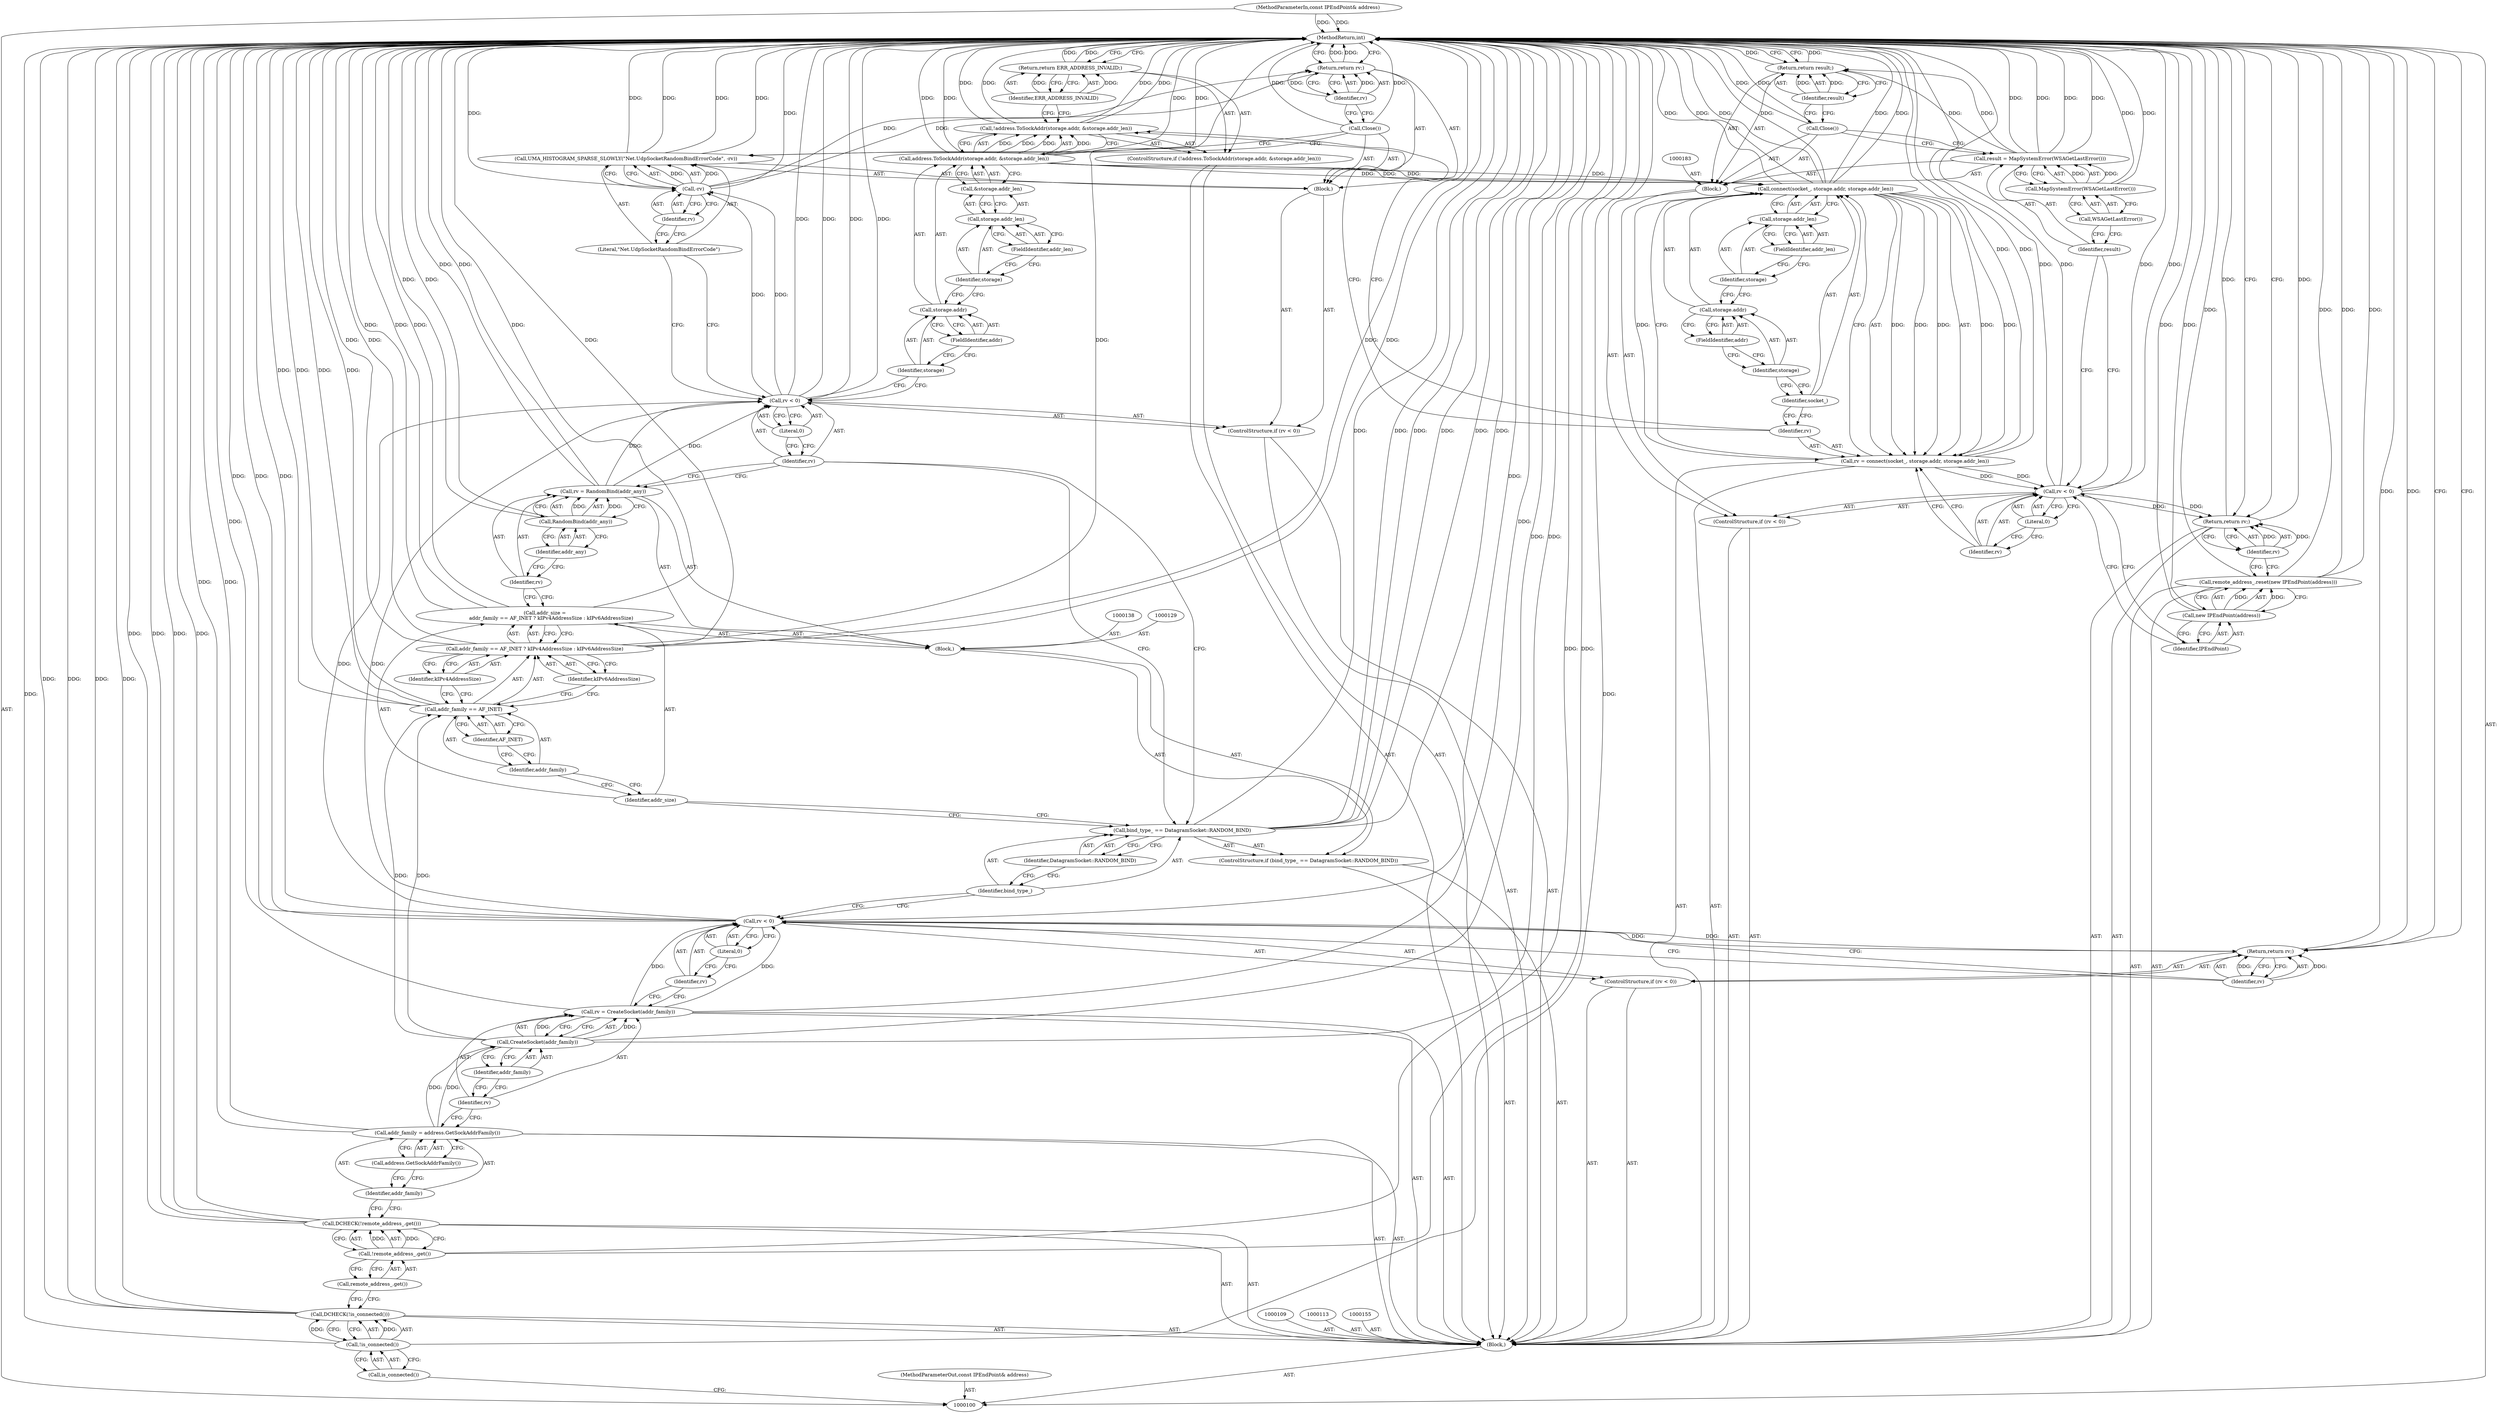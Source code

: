 digraph "0_Chrome_e68fafe04d29810cebe8d25554863b0cae4c1356_2" {
"1000196" [label="(MethodReturn,int)"];
"1000101" [label="(MethodParameterIn,const IPEndPoint& address)"];
"1000299" [label="(MethodParameterOut,const IPEndPoint& address)"];
"1000102" [label="(Block,)"];
"1000130" [label="(Call,addr_size =\n        addr_family == AF_INET ? kIPv4AddressSize : kIPv6AddressSize)"];
"1000131" [label="(Identifier,addr_size)"];
"1000135" [label="(Identifier,AF_INET)"];
"1000136" [label="(Identifier,kIPv4AddressSize)"];
"1000137" [label="(Identifier,kIPv6AddressSize)"];
"1000132" [label="(Call,addr_family == AF_INET ? kIPv4AddressSize : kIPv6AddressSize)"];
"1000133" [label="(Call,addr_family == AF_INET)"];
"1000134" [label="(Identifier,addr_family)"];
"1000128" [label="(Block,)"];
"1000142" [label="(Identifier,addr_any)"];
"1000139" [label="(Call,rv = RandomBind(addr_any))"];
"1000140" [label="(Identifier,rv)"];
"1000141" [label="(Call,RandomBind(addr_any))"];
"1000146" [label="(Literal,0)"];
"1000147" [label="(Block,)"];
"1000143" [label="(ControlStructure,if (rv < 0))"];
"1000144" [label="(Call,rv < 0)"];
"1000145" [label="(Identifier,rv)"];
"1000149" [label="(Literal,\"Net.UdpSocketRandomBindErrorCode\")"];
"1000148" [label="(Call,UMA_HISTOGRAM_SPARSE_SLOWLY(\"Net.UdpSocketRandomBindErrorCode\", -rv))"];
"1000150" [label="(Call,-rv)"];
"1000151" [label="(Identifier,rv)"];
"1000152" [label="(Call,Close())"];
"1000154" [label="(Identifier,rv)"];
"1000153" [label="(Return,return rv;)"];
"1000105" [label="(Call,is_connected())"];
"1000103" [label="(Call,DCHECK(!is_connected()))"];
"1000104" [label="(Call,!is_connected())"];
"1000156" [label="(ControlStructure,if (!address.ToSockAddr(storage.addr, &storage.addr_len)))"];
"1000159" [label="(Call,storage.addr)"];
"1000160" [label="(Identifier,storage)"];
"1000161" [label="(FieldIdentifier,addr)"];
"1000162" [label="(Call,&storage.addr_len)"];
"1000163" [label="(Call,storage.addr_len)"];
"1000164" [label="(Identifier,storage)"];
"1000165" [label="(FieldIdentifier,addr_len)"];
"1000157" [label="(Call,!address.ToSockAddr(storage.addr, &storage.addr_len))"];
"1000158" [label="(Call,address.ToSockAddr(storage.addr, &storage.addr_len))"];
"1000167" [label="(Identifier,ERR_ADDRESS_INVALID)"];
"1000166" [label="(Return,return ERR_ADDRESS_INVALID;)"];
"1000171" [label="(Identifier,socket_)"];
"1000168" [label="(Call,rv = connect(socket_, storage.addr, storage.addr_len))"];
"1000169" [label="(Identifier,rv)"];
"1000172" [label="(Call,storage.addr)"];
"1000173" [label="(Identifier,storage)"];
"1000174" [label="(FieldIdentifier,addr)"];
"1000175" [label="(Call,storage.addr_len)"];
"1000176" [label="(Identifier,storage)"];
"1000177" [label="(FieldIdentifier,addr_len)"];
"1000170" [label="(Call,connect(socket_, storage.addr, storage.addr_len))"];
"1000181" [label="(Literal,0)"];
"1000178" [label="(ControlStructure,if (rv < 0))"];
"1000179" [label="(Call,rv < 0)"];
"1000180" [label="(Identifier,rv)"];
"1000186" [label="(Call,MapSystemError(WSAGetLastError()))"];
"1000187" [label="(Call,WSAGetLastError())"];
"1000182" [label="(Block,)"];
"1000184" [label="(Call,result = MapSystemError(WSAGetLastError()))"];
"1000185" [label="(Identifier,result)"];
"1000188" [label="(Call,Close())"];
"1000108" [label="(Call,remote_address_.get())"];
"1000106" [label="(Call,DCHECK(!remote_address_.get()))"];
"1000107" [label="(Call,!remote_address_.get())"];
"1000190" [label="(Identifier,result)"];
"1000189" [label="(Return,return result;)"];
"1000191" [label="(Call,remote_address_.reset(new IPEndPoint(address)))"];
"1000192" [label="(Call,new IPEndPoint(address))"];
"1000193" [label="(Identifier,IPEndPoint)"];
"1000194" [label="(Return,return rv;)"];
"1000195" [label="(Identifier,rv)"];
"1000112" [label="(Call,address.GetSockAddrFamily())"];
"1000110" [label="(Call,addr_family = address.GetSockAddrFamily())"];
"1000111" [label="(Identifier,addr_family)"];
"1000116" [label="(Call,CreateSocket(addr_family))"];
"1000117" [label="(Identifier,addr_family)"];
"1000114" [label="(Call,rv = CreateSocket(addr_family))"];
"1000115" [label="(Identifier,rv)"];
"1000121" [label="(Literal,0)"];
"1000118" [label="(ControlStructure,if (rv < 0))"];
"1000119" [label="(Call,rv < 0)"];
"1000120" [label="(Identifier,rv)"];
"1000123" [label="(Identifier,rv)"];
"1000122" [label="(Return,return rv;)"];
"1000124" [label="(ControlStructure,if (bind_type_ == DatagramSocket::RANDOM_BIND))"];
"1000127" [label="(Identifier,DatagramSocket::RANDOM_BIND)"];
"1000125" [label="(Call,bind_type_ == DatagramSocket::RANDOM_BIND)"];
"1000126" [label="(Identifier,bind_type_)"];
"1000196" -> "1000100"  [label="AST: "];
"1000196" -> "1000122"  [label="CFG: "];
"1000196" -> "1000153"  [label="CFG: "];
"1000196" -> "1000166"  [label="CFG: "];
"1000196" -> "1000189"  [label="CFG: "];
"1000196" -> "1000194"  [label="CFG: "];
"1000153" -> "1000196"  [label="DDG: "];
"1000194" -> "1000196"  [label="DDG: "];
"1000125" -> "1000196"  [label="DDG: "];
"1000125" -> "1000196"  [label="DDG: "];
"1000125" -> "1000196"  [label="DDG: "];
"1000107" -> "1000196"  [label="DDG: "];
"1000184" -> "1000196"  [label="DDG: "];
"1000184" -> "1000196"  [label="DDG: "];
"1000157" -> "1000196"  [label="DDG: "];
"1000157" -> "1000196"  [label="DDG: "];
"1000104" -> "1000196"  [label="DDG: "];
"1000148" -> "1000196"  [label="DDG: "];
"1000148" -> "1000196"  [label="DDG: "];
"1000119" -> "1000196"  [label="DDG: "];
"1000119" -> "1000196"  [label="DDG: "];
"1000158" -> "1000196"  [label="DDG: "];
"1000158" -> "1000196"  [label="DDG: "];
"1000130" -> "1000196"  [label="DDG: "];
"1000130" -> "1000196"  [label="DDG: "];
"1000188" -> "1000196"  [label="DDG: "];
"1000116" -> "1000196"  [label="DDG: "];
"1000170" -> "1000196"  [label="DDG: "];
"1000170" -> "1000196"  [label="DDG: "];
"1000170" -> "1000196"  [label="DDG: "];
"1000186" -> "1000196"  [label="DDG: "];
"1000141" -> "1000196"  [label="DDG: "];
"1000106" -> "1000196"  [label="DDG: "];
"1000106" -> "1000196"  [label="DDG: "];
"1000150" -> "1000196"  [label="DDG: "];
"1000179" -> "1000196"  [label="DDG: "];
"1000179" -> "1000196"  [label="DDG: "];
"1000103" -> "1000196"  [label="DDG: "];
"1000103" -> "1000196"  [label="DDG: "];
"1000139" -> "1000196"  [label="DDG: "];
"1000152" -> "1000196"  [label="DDG: "];
"1000144" -> "1000196"  [label="DDG: "];
"1000144" -> "1000196"  [label="DDG: "];
"1000133" -> "1000196"  [label="DDG: "];
"1000133" -> "1000196"  [label="DDG: "];
"1000191" -> "1000196"  [label="DDG: "];
"1000191" -> "1000196"  [label="DDG: "];
"1000132" -> "1000196"  [label="DDG: "];
"1000132" -> "1000196"  [label="DDG: "];
"1000132" -> "1000196"  [label="DDG: "];
"1000110" -> "1000196"  [label="DDG: "];
"1000192" -> "1000196"  [label="DDG: "];
"1000101" -> "1000196"  [label="DDG: "];
"1000168" -> "1000196"  [label="DDG: "];
"1000114" -> "1000196"  [label="DDG: "];
"1000122" -> "1000196"  [label="DDG: "];
"1000166" -> "1000196"  [label="DDG: "];
"1000189" -> "1000196"  [label="DDG: "];
"1000101" -> "1000100"  [label="AST: "];
"1000101" -> "1000196"  [label="DDG: "];
"1000299" -> "1000100"  [label="AST: "];
"1000102" -> "1000100"  [label="AST: "];
"1000103" -> "1000102"  [label="AST: "];
"1000106" -> "1000102"  [label="AST: "];
"1000109" -> "1000102"  [label="AST: "];
"1000110" -> "1000102"  [label="AST: "];
"1000113" -> "1000102"  [label="AST: "];
"1000114" -> "1000102"  [label="AST: "];
"1000118" -> "1000102"  [label="AST: "];
"1000124" -> "1000102"  [label="AST: "];
"1000143" -> "1000102"  [label="AST: "];
"1000155" -> "1000102"  [label="AST: "];
"1000156" -> "1000102"  [label="AST: "];
"1000168" -> "1000102"  [label="AST: "];
"1000178" -> "1000102"  [label="AST: "];
"1000191" -> "1000102"  [label="AST: "];
"1000194" -> "1000102"  [label="AST: "];
"1000130" -> "1000128"  [label="AST: "];
"1000130" -> "1000132"  [label="CFG: "];
"1000131" -> "1000130"  [label="AST: "];
"1000132" -> "1000130"  [label="AST: "];
"1000140" -> "1000130"  [label="CFG: "];
"1000130" -> "1000196"  [label="DDG: "];
"1000130" -> "1000196"  [label="DDG: "];
"1000131" -> "1000130"  [label="AST: "];
"1000131" -> "1000125"  [label="CFG: "];
"1000134" -> "1000131"  [label="CFG: "];
"1000135" -> "1000133"  [label="AST: "];
"1000135" -> "1000134"  [label="CFG: "];
"1000133" -> "1000135"  [label="CFG: "];
"1000136" -> "1000132"  [label="AST: "];
"1000136" -> "1000133"  [label="CFG: "];
"1000132" -> "1000136"  [label="CFG: "];
"1000137" -> "1000132"  [label="AST: "];
"1000137" -> "1000133"  [label="CFG: "];
"1000132" -> "1000137"  [label="CFG: "];
"1000132" -> "1000130"  [label="AST: "];
"1000132" -> "1000136"  [label="CFG: "];
"1000132" -> "1000137"  [label="CFG: "];
"1000133" -> "1000132"  [label="AST: "];
"1000136" -> "1000132"  [label="AST: "];
"1000137" -> "1000132"  [label="AST: "];
"1000130" -> "1000132"  [label="CFG: "];
"1000132" -> "1000196"  [label="DDG: "];
"1000132" -> "1000196"  [label="DDG: "];
"1000132" -> "1000196"  [label="DDG: "];
"1000133" -> "1000132"  [label="AST: "];
"1000133" -> "1000135"  [label="CFG: "];
"1000134" -> "1000133"  [label="AST: "];
"1000135" -> "1000133"  [label="AST: "];
"1000136" -> "1000133"  [label="CFG: "];
"1000137" -> "1000133"  [label="CFG: "];
"1000133" -> "1000196"  [label="DDG: "];
"1000133" -> "1000196"  [label="DDG: "];
"1000116" -> "1000133"  [label="DDG: "];
"1000134" -> "1000133"  [label="AST: "];
"1000134" -> "1000131"  [label="CFG: "];
"1000135" -> "1000134"  [label="CFG: "];
"1000128" -> "1000124"  [label="AST: "];
"1000129" -> "1000128"  [label="AST: "];
"1000130" -> "1000128"  [label="AST: "];
"1000138" -> "1000128"  [label="AST: "];
"1000139" -> "1000128"  [label="AST: "];
"1000142" -> "1000141"  [label="AST: "];
"1000142" -> "1000140"  [label="CFG: "];
"1000141" -> "1000142"  [label="CFG: "];
"1000139" -> "1000128"  [label="AST: "];
"1000139" -> "1000141"  [label="CFG: "];
"1000140" -> "1000139"  [label="AST: "];
"1000141" -> "1000139"  [label="AST: "];
"1000145" -> "1000139"  [label="CFG: "];
"1000139" -> "1000196"  [label="DDG: "];
"1000141" -> "1000139"  [label="DDG: "];
"1000139" -> "1000144"  [label="DDG: "];
"1000140" -> "1000139"  [label="AST: "];
"1000140" -> "1000130"  [label="CFG: "];
"1000142" -> "1000140"  [label="CFG: "];
"1000141" -> "1000139"  [label="AST: "];
"1000141" -> "1000142"  [label="CFG: "];
"1000142" -> "1000141"  [label="AST: "];
"1000139" -> "1000141"  [label="CFG: "];
"1000141" -> "1000196"  [label="DDG: "];
"1000141" -> "1000139"  [label="DDG: "];
"1000146" -> "1000144"  [label="AST: "];
"1000146" -> "1000145"  [label="CFG: "];
"1000144" -> "1000146"  [label="CFG: "];
"1000147" -> "1000143"  [label="AST: "];
"1000148" -> "1000147"  [label="AST: "];
"1000152" -> "1000147"  [label="AST: "];
"1000153" -> "1000147"  [label="AST: "];
"1000143" -> "1000102"  [label="AST: "];
"1000144" -> "1000143"  [label="AST: "];
"1000147" -> "1000143"  [label="AST: "];
"1000144" -> "1000143"  [label="AST: "];
"1000144" -> "1000146"  [label="CFG: "];
"1000145" -> "1000144"  [label="AST: "];
"1000146" -> "1000144"  [label="AST: "];
"1000149" -> "1000144"  [label="CFG: "];
"1000160" -> "1000144"  [label="CFG: "];
"1000144" -> "1000196"  [label="DDG: "];
"1000144" -> "1000196"  [label="DDG: "];
"1000139" -> "1000144"  [label="DDG: "];
"1000119" -> "1000144"  [label="DDG: "];
"1000144" -> "1000150"  [label="DDG: "];
"1000145" -> "1000144"  [label="AST: "];
"1000145" -> "1000139"  [label="CFG: "];
"1000145" -> "1000125"  [label="CFG: "];
"1000146" -> "1000145"  [label="CFG: "];
"1000149" -> "1000148"  [label="AST: "];
"1000149" -> "1000144"  [label="CFG: "];
"1000151" -> "1000149"  [label="CFG: "];
"1000148" -> "1000147"  [label="AST: "];
"1000148" -> "1000150"  [label="CFG: "];
"1000149" -> "1000148"  [label="AST: "];
"1000150" -> "1000148"  [label="AST: "];
"1000152" -> "1000148"  [label="CFG: "];
"1000148" -> "1000196"  [label="DDG: "];
"1000148" -> "1000196"  [label="DDG: "];
"1000150" -> "1000148"  [label="DDG: "];
"1000150" -> "1000148"  [label="AST: "];
"1000150" -> "1000151"  [label="CFG: "];
"1000151" -> "1000150"  [label="AST: "];
"1000148" -> "1000150"  [label="CFG: "];
"1000150" -> "1000196"  [label="DDG: "];
"1000150" -> "1000148"  [label="DDG: "];
"1000144" -> "1000150"  [label="DDG: "];
"1000150" -> "1000153"  [label="DDG: "];
"1000151" -> "1000150"  [label="AST: "];
"1000151" -> "1000149"  [label="CFG: "];
"1000150" -> "1000151"  [label="CFG: "];
"1000152" -> "1000147"  [label="AST: "];
"1000152" -> "1000148"  [label="CFG: "];
"1000154" -> "1000152"  [label="CFG: "];
"1000152" -> "1000196"  [label="DDG: "];
"1000154" -> "1000153"  [label="AST: "];
"1000154" -> "1000152"  [label="CFG: "];
"1000153" -> "1000154"  [label="CFG: "];
"1000154" -> "1000153"  [label="DDG: "];
"1000153" -> "1000147"  [label="AST: "];
"1000153" -> "1000154"  [label="CFG: "];
"1000154" -> "1000153"  [label="AST: "];
"1000196" -> "1000153"  [label="CFG: "];
"1000153" -> "1000196"  [label="DDG: "];
"1000154" -> "1000153"  [label="DDG: "];
"1000150" -> "1000153"  [label="DDG: "];
"1000105" -> "1000104"  [label="AST: "];
"1000105" -> "1000100"  [label="CFG: "];
"1000104" -> "1000105"  [label="CFG: "];
"1000103" -> "1000102"  [label="AST: "];
"1000103" -> "1000104"  [label="CFG: "];
"1000104" -> "1000103"  [label="AST: "];
"1000108" -> "1000103"  [label="CFG: "];
"1000103" -> "1000196"  [label="DDG: "];
"1000103" -> "1000196"  [label="DDG: "];
"1000104" -> "1000103"  [label="DDG: "];
"1000104" -> "1000103"  [label="AST: "];
"1000104" -> "1000105"  [label="CFG: "];
"1000105" -> "1000104"  [label="AST: "];
"1000103" -> "1000104"  [label="CFG: "];
"1000104" -> "1000196"  [label="DDG: "];
"1000104" -> "1000103"  [label="DDG: "];
"1000156" -> "1000102"  [label="AST: "];
"1000157" -> "1000156"  [label="AST: "];
"1000166" -> "1000156"  [label="AST: "];
"1000159" -> "1000158"  [label="AST: "];
"1000159" -> "1000161"  [label="CFG: "];
"1000160" -> "1000159"  [label="AST: "];
"1000161" -> "1000159"  [label="AST: "];
"1000164" -> "1000159"  [label="CFG: "];
"1000160" -> "1000159"  [label="AST: "];
"1000160" -> "1000144"  [label="CFG: "];
"1000161" -> "1000160"  [label="CFG: "];
"1000161" -> "1000159"  [label="AST: "];
"1000161" -> "1000160"  [label="CFG: "];
"1000159" -> "1000161"  [label="CFG: "];
"1000162" -> "1000158"  [label="AST: "];
"1000162" -> "1000163"  [label="CFG: "];
"1000163" -> "1000162"  [label="AST: "];
"1000158" -> "1000162"  [label="CFG: "];
"1000163" -> "1000162"  [label="AST: "];
"1000163" -> "1000165"  [label="CFG: "];
"1000164" -> "1000163"  [label="AST: "];
"1000165" -> "1000163"  [label="AST: "];
"1000162" -> "1000163"  [label="CFG: "];
"1000164" -> "1000163"  [label="AST: "];
"1000164" -> "1000159"  [label="CFG: "];
"1000165" -> "1000164"  [label="CFG: "];
"1000165" -> "1000163"  [label="AST: "];
"1000165" -> "1000164"  [label="CFG: "];
"1000163" -> "1000165"  [label="CFG: "];
"1000157" -> "1000156"  [label="AST: "];
"1000157" -> "1000158"  [label="CFG: "];
"1000158" -> "1000157"  [label="AST: "];
"1000167" -> "1000157"  [label="CFG: "];
"1000169" -> "1000157"  [label="CFG: "];
"1000157" -> "1000196"  [label="DDG: "];
"1000157" -> "1000196"  [label="DDG: "];
"1000158" -> "1000157"  [label="DDG: "];
"1000158" -> "1000157"  [label="DDG: "];
"1000158" -> "1000157"  [label="AST: "];
"1000158" -> "1000162"  [label="CFG: "];
"1000159" -> "1000158"  [label="AST: "];
"1000162" -> "1000158"  [label="AST: "];
"1000157" -> "1000158"  [label="CFG: "];
"1000158" -> "1000196"  [label="DDG: "];
"1000158" -> "1000196"  [label="DDG: "];
"1000158" -> "1000157"  [label="DDG: "];
"1000158" -> "1000157"  [label="DDG: "];
"1000158" -> "1000170"  [label="DDG: "];
"1000158" -> "1000170"  [label="DDG: "];
"1000167" -> "1000166"  [label="AST: "];
"1000167" -> "1000157"  [label="CFG: "];
"1000166" -> "1000167"  [label="CFG: "];
"1000167" -> "1000166"  [label="DDG: "];
"1000166" -> "1000156"  [label="AST: "];
"1000166" -> "1000167"  [label="CFG: "];
"1000167" -> "1000166"  [label="AST: "];
"1000196" -> "1000166"  [label="CFG: "];
"1000166" -> "1000196"  [label="DDG: "];
"1000167" -> "1000166"  [label="DDG: "];
"1000171" -> "1000170"  [label="AST: "];
"1000171" -> "1000169"  [label="CFG: "];
"1000173" -> "1000171"  [label="CFG: "];
"1000168" -> "1000102"  [label="AST: "];
"1000168" -> "1000170"  [label="CFG: "];
"1000169" -> "1000168"  [label="AST: "];
"1000170" -> "1000168"  [label="AST: "];
"1000180" -> "1000168"  [label="CFG: "];
"1000168" -> "1000196"  [label="DDG: "];
"1000170" -> "1000168"  [label="DDG: "];
"1000170" -> "1000168"  [label="DDG: "];
"1000170" -> "1000168"  [label="DDG: "];
"1000168" -> "1000179"  [label="DDG: "];
"1000169" -> "1000168"  [label="AST: "];
"1000169" -> "1000157"  [label="CFG: "];
"1000171" -> "1000169"  [label="CFG: "];
"1000172" -> "1000170"  [label="AST: "];
"1000172" -> "1000174"  [label="CFG: "];
"1000173" -> "1000172"  [label="AST: "];
"1000174" -> "1000172"  [label="AST: "];
"1000176" -> "1000172"  [label="CFG: "];
"1000173" -> "1000172"  [label="AST: "];
"1000173" -> "1000171"  [label="CFG: "];
"1000174" -> "1000173"  [label="CFG: "];
"1000174" -> "1000172"  [label="AST: "];
"1000174" -> "1000173"  [label="CFG: "];
"1000172" -> "1000174"  [label="CFG: "];
"1000175" -> "1000170"  [label="AST: "];
"1000175" -> "1000177"  [label="CFG: "];
"1000176" -> "1000175"  [label="AST: "];
"1000177" -> "1000175"  [label="AST: "];
"1000170" -> "1000175"  [label="CFG: "];
"1000176" -> "1000175"  [label="AST: "];
"1000176" -> "1000172"  [label="CFG: "];
"1000177" -> "1000176"  [label="CFG: "];
"1000177" -> "1000175"  [label="AST: "];
"1000177" -> "1000176"  [label="CFG: "];
"1000175" -> "1000177"  [label="CFG: "];
"1000170" -> "1000168"  [label="AST: "];
"1000170" -> "1000175"  [label="CFG: "];
"1000171" -> "1000170"  [label="AST: "];
"1000172" -> "1000170"  [label="AST: "];
"1000175" -> "1000170"  [label="AST: "];
"1000168" -> "1000170"  [label="CFG: "];
"1000170" -> "1000196"  [label="DDG: "];
"1000170" -> "1000196"  [label="DDG: "];
"1000170" -> "1000196"  [label="DDG: "];
"1000170" -> "1000168"  [label="DDG: "];
"1000170" -> "1000168"  [label="DDG: "];
"1000170" -> "1000168"  [label="DDG: "];
"1000158" -> "1000170"  [label="DDG: "];
"1000158" -> "1000170"  [label="DDG: "];
"1000181" -> "1000179"  [label="AST: "];
"1000181" -> "1000180"  [label="CFG: "];
"1000179" -> "1000181"  [label="CFG: "];
"1000178" -> "1000102"  [label="AST: "];
"1000179" -> "1000178"  [label="AST: "];
"1000182" -> "1000178"  [label="AST: "];
"1000179" -> "1000178"  [label="AST: "];
"1000179" -> "1000181"  [label="CFG: "];
"1000180" -> "1000179"  [label="AST: "];
"1000181" -> "1000179"  [label="AST: "];
"1000185" -> "1000179"  [label="CFG: "];
"1000193" -> "1000179"  [label="CFG: "];
"1000179" -> "1000196"  [label="DDG: "];
"1000179" -> "1000196"  [label="DDG: "];
"1000168" -> "1000179"  [label="DDG: "];
"1000179" -> "1000194"  [label="DDG: "];
"1000180" -> "1000179"  [label="AST: "];
"1000180" -> "1000168"  [label="CFG: "];
"1000181" -> "1000180"  [label="CFG: "];
"1000186" -> "1000184"  [label="AST: "];
"1000186" -> "1000187"  [label="CFG: "];
"1000187" -> "1000186"  [label="AST: "];
"1000184" -> "1000186"  [label="CFG: "];
"1000186" -> "1000196"  [label="DDG: "];
"1000186" -> "1000184"  [label="DDG: "];
"1000187" -> "1000186"  [label="AST: "];
"1000187" -> "1000185"  [label="CFG: "];
"1000186" -> "1000187"  [label="CFG: "];
"1000182" -> "1000178"  [label="AST: "];
"1000183" -> "1000182"  [label="AST: "];
"1000184" -> "1000182"  [label="AST: "];
"1000188" -> "1000182"  [label="AST: "];
"1000189" -> "1000182"  [label="AST: "];
"1000184" -> "1000182"  [label="AST: "];
"1000184" -> "1000186"  [label="CFG: "];
"1000185" -> "1000184"  [label="AST: "];
"1000186" -> "1000184"  [label="AST: "];
"1000188" -> "1000184"  [label="CFG: "];
"1000184" -> "1000196"  [label="DDG: "];
"1000184" -> "1000196"  [label="DDG: "];
"1000186" -> "1000184"  [label="DDG: "];
"1000184" -> "1000189"  [label="DDG: "];
"1000185" -> "1000184"  [label="AST: "];
"1000185" -> "1000179"  [label="CFG: "];
"1000187" -> "1000185"  [label="CFG: "];
"1000188" -> "1000182"  [label="AST: "];
"1000188" -> "1000184"  [label="CFG: "];
"1000190" -> "1000188"  [label="CFG: "];
"1000188" -> "1000196"  [label="DDG: "];
"1000108" -> "1000107"  [label="AST: "];
"1000108" -> "1000103"  [label="CFG: "];
"1000107" -> "1000108"  [label="CFG: "];
"1000106" -> "1000102"  [label="AST: "];
"1000106" -> "1000107"  [label="CFG: "];
"1000107" -> "1000106"  [label="AST: "];
"1000111" -> "1000106"  [label="CFG: "];
"1000106" -> "1000196"  [label="DDG: "];
"1000106" -> "1000196"  [label="DDG: "];
"1000107" -> "1000106"  [label="DDG: "];
"1000107" -> "1000106"  [label="AST: "];
"1000107" -> "1000108"  [label="CFG: "];
"1000108" -> "1000107"  [label="AST: "];
"1000106" -> "1000107"  [label="CFG: "];
"1000107" -> "1000196"  [label="DDG: "];
"1000107" -> "1000106"  [label="DDG: "];
"1000190" -> "1000189"  [label="AST: "];
"1000190" -> "1000188"  [label="CFG: "];
"1000189" -> "1000190"  [label="CFG: "];
"1000190" -> "1000189"  [label="DDG: "];
"1000189" -> "1000182"  [label="AST: "];
"1000189" -> "1000190"  [label="CFG: "];
"1000190" -> "1000189"  [label="AST: "];
"1000196" -> "1000189"  [label="CFG: "];
"1000189" -> "1000196"  [label="DDG: "];
"1000190" -> "1000189"  [label="DDG: "];
"1000184" -> "1000189"  [label="DDG: "];
"1000191" -> "1000102"  [label="AST: "];
"1000191" -> "1000192"  [label="CFG: "];
"1000192" -> "1000191"  [label="AST: "];
"1000195" -> "1000191"  [label="CFG: "];
"1000191" -> "1000196"  [label="DDG: "];
"1000191" -> "1000196"  [label="DDG: "];
"1000192" -> "1000191"  [label="DDG: "];
"1000192" -> "1000191"  [label="AST: "];
"1000192" -> "1000193"  [label="CFG: "];
"1000193" -> "1000192"  [label="AST: "];
"1000191" -> "1000192"  [label="CFG: "];
"1000192" -> "1000196"  [label="DDG: "];
"1000192" -> "1000191"  [label="DDG: "];
"1000193" -> "1000192"  [label="AST: "];
"1000193" -> "1000179"  [label="CFG: "];
"1000192" -> "1000193"  [label="CFG: "];
"1000194" -> "1000102"  [label="AST: "];
"1000194" -> "1000195"  [label="CFG: "];
"1000195" -> "1000194"  [label="AST: "];
"1000196" -> "1000194"  [label="CFG: "];
"1000194" -> "1000196"  [label="DDG: "];
"1000195" -> "1000194"  [label="DDG: "];
"1000179" -> "1000194"  [label="DDG: "];
"1000195" -> "1000194"  [label="AST: "];
"1000195" -> "1000191"  [label="CFG: "];
"1000194" -> "1000195"  [label="CFG: "];
"1000195" -> "1000194"  [label="DDG: "];
"1000112" -> "1000110"  [label="AST: "];
"1000112" -> "1000111"  [label="CFG: "];
"1000110" -> "1000112"  [label="CFG: "];
"1000110" -> "1000102"  [label="AST: "];
"1000110" -> "1000112"  [label="CFG: "];
"1000111" -> "1000110"  [label="AST: "];
"1000112" -> "1000110"  [label="AST: "];
"1000115" -> "1000110"  [label="CFG: "];
"1000110" -> "1000196"  [label="DDG: "];
"1000110" -> "1000116"  [label="DDG: "];
"1000111" -> "1000110"  [label="AST: "];
"1000111" -> "1000106"  [label="CFG: "];
"1000112" -> "1000111"  [label="CFG: "];
"1000116" -> "1000114"  [label="AST: "];
"1000116" -> "1000117"  [label="CFG: "];
"1000117" -> "1000116"  [label="AST: "];
"1000114" -> "1000116"  [label="CFG: "];
"1000116" -> "1000196"  [label="DDG: "];
"1000116" -> "1000114"  [label="DDG: "];
"1000110" -> "1000116"  [label="DDG: "];
"1000116" -> "1000133"  [label="DDG: "];
"1000117" -> "1000116"  [label="AST: "];
"1000117" -> "1000115"  [label="CFG: "];
"1000116" -> "1000117"  [label="CFG: "];
"1000114" -> "1000102"  [label="AST: "];
"1000114" -> "1000116"  [label="CFG: "];
"1000115" -> "1000114"  [label="AST: "];
"1000116" -> "1000114"  [label="AST: "];
"1000120" -> "1000114"  [label="CFG: "];
"1000114" -> "1000196"  [label="DDG: "];
"1000116" -> "1000114"  [label="DDG: "];
"1000114" -> "1000119"  [label="DDG: "];
"1000115" -> "1000114"  [label="AST: "];
"1000115" -> "1000110"  [label="CFG: "];
"1000117" -> "1000115"  [label="CFG: "];
"1000121" -> "1000119"  [label="AST: "];
"1000121" -> "1000120"  [label="CFG: "];
"1000119" -> "1000121"  [label="CFG: "];
"1000118" -> "1000102"  [label="AST: "];
"1000119" -> "1000118"  [label="AST: "];
"1000122" -> "1000118"  [label="AST: "];
"1000119" -> "1000118"  [label="AST: "];
"1000119" -> "1000121"  [label="CFG: "];
"1000120" -> "1000119"  [label="AST: "];
"1000121" -> "1000119"  [label="AST: "];
"1000123" -> "1000119"  [label="CFG: "];
"1000126" -> "1000119"  [label="CFG: "];
"1000119" -> "1000196"  [label="DDG: "];
"1000119" -> "1000196"  [label="DDG: "];
"1000114" -> "1000119"  [label="DDG: "];
"1000119" -> "1000122"  [label="DDG: "];
"1000119" -> "1000144"  [label="DDG: "];
"1000120" -> "1000119"  [label="AST: "];
"1000120" -> "1000114"  [label="CFG: "];
"1000121" -> "1000120"  [label="CFG: "];
"1000123" -> "1000122"  [label="AST: "];
"1000123" -> "1000119"  [label="CFG: "];
"1000122" -> "1000123"  [label="CFG: "];
"1000123" -> "1000122"  [label="DDG: "];
"1000122" -> "1000118"  [label="AST: "];
"1000122" -> "1000123"  [label="CFG: "];
"1000123" -> "1000122"  [label="AST: "];
"1000196" -> "1000122"  [label="CFG: "];
"1000122" -> "1000196"  [label="DDG: "];
"1000123" -> "1000122"  [label="DDG: "];
"1000119" -> "1000122"  [label="DDG: "];
"1000124" -> "1000102"  [label="AST: "];
"1000125" -> "1000124"  [label="AST: "];
"1000128" -> "1000124"  [label="AST: "];
"1000127" -> "1000125"  [label="AST: "];
"1000127" -> "1000126"  [label="CFG: "];
"1000125" -> "1000127"  [label="CFG: "];
"1000125" -> "1000124"  [label="AST: "];
"1000125" -> "1000127"  [label="CFG: "];
"1000126" -> "1000125"  [label="AST: "];
"1000127" -> "1000125"  [label="AST: "];
"1000131" -> "1000125"  [label="CFG: "];
"1000145" -> "1000125"  [label="CFG: "];
"1000125" -> "1000196"  [label="DDG: "];
"1000125" -> "1000196"  [label="DDG: "];
"1000125" -> "1000196"  [label="DDG: "];
"1000126" -> "1000125"  [label="AST: "];
"1000126" -> "1000119"  [label="CFG: "];
"1000127" -> "1000126"  [label="CFG: "];
}
